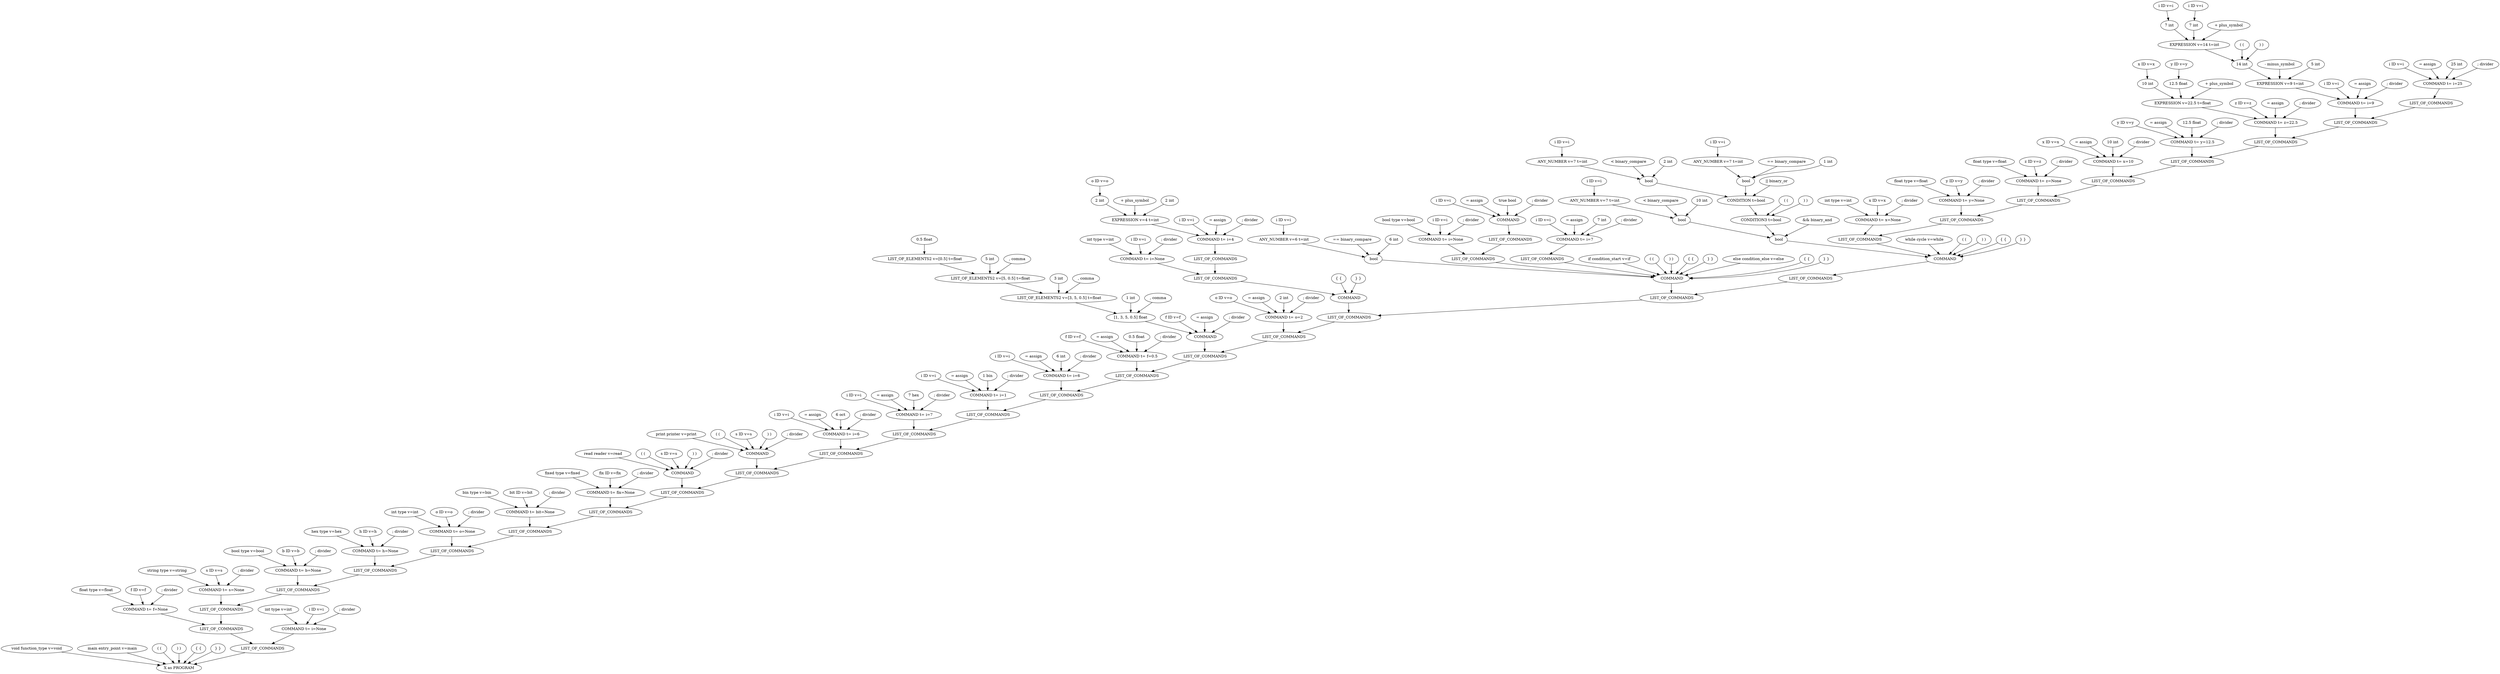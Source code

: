 // The Round Table
digraph {
	219 [label="X as COMMAND"]
	7 [label="int type v=int"]
	7 -> 219
	8 [label="i ID v=i"]
	8 -> 219
	9 [label="; divider"]
	9 -> 219
	220 [label="X as COMMAND"]
	12 [label="float type v=float"]
	12 -> 220
	13 [label="f ID v=f"]
	13 -> 220
	14 [label="; divider"]
	14 -> 220
	221 [label="X as COMMAND"]
	16 [label="string type v=string"]
	16 -> 221
	17 [label="s ID v=s"]
	17 -> 221
	18 [label="; divider"]
	18 -> 221
	222 [label="X as COMMAND"]
	20 [label="bool type v=bool"]
	20 -> 222
	21 [label="b ID v=b"]
	21 -> 222
	22 [label="; divider"]
	22 -> 222
	223 [label="X as COMMAND"]
	25 [label="hex type v=hex"]
	25 -> 223
	26 [label="h ID v=h"]
	26 -> 223
	27 [label="; divider"]
	27 -> 223
	224 [label="X as COMMAND"]
	29 [label="int type v=int"]
	29 -> 224
	30 [label="o ID v=o"]
	30 -> 224
	31 [label="; divider"]
	31 -> 224
	225 [label="X as COMMAND"]
	33 [label="bin type v=bin"]
	33 -> 225
	34 [label="bit ID v=bit"]
	34 -> 225
	35 [label="; divider"]
	35 -> 225
	226 [label="X as COMMAND"]
	37 [label="fixed type v=fixed"]
	37 -> 226
	38 [label="fix ID v=fix"]
	38 -> 226
	39 [label="; divider"]
	39 -> 226
	227 [label="X as COMMAND"]
	42 [label="read reader v=read"]
	42 -> 227
	43 [label="( ("]
	43 -> 227
	44 [label="s ID v=s"]
	44 -> 227
	45 [label=") )"]
	45 -> 227
	46 [label="; divider"]
	46 -> 227
	228 [label="X as COMMAND"]
	49 [label="print printer v=print"]
	49 -> 228
	50 [label="( ("]
	50 -> 228
	51 [label="s ID v=s"]
	51 -> 228
	52 [label=") )"]
	52 -> 228
	53 [label="; divider"]
	53 -> 228
	233 [label="X as COMMAND"]
	58 [label="i ID v=i"]
	58 -> 233
	59 [label="= assign"]
	59 -> 233
	60 [label="6 oct"]
	60 -> 233
	61 [label="; divider"]
	61 -> 233
	238 [label="X as COMMAND"]
	64 [label="i ID v=i"]
	64 -> 238
	65 [label="= assign"]
	65 -> 238
	66 [label="7 hex"]
	66 -> 238
	67 [label="; divider"]
	67 -> 238
	243 [label="X as COMMAND"]
	69 [label="i ID v=i"]
	69 -> 243
	70 [label="= assign"]
	70 -> 243
	71 [label="1 bin"]
	71 -> 243
	72 [label="; divider"]
	72 -> 243
	248 [label="X as COMMAND"]
	74 [label="i ID v=i"]
	74 -> 248
	75 [label="= assign"]
	75 -> 248
	76 [label="6 int"]
	76 -> 248
	77 [label="; divider"]
	77 -> 248
	253 [label="X as COMMAND"]
	79 [label="f ID v=f"]
	79 -> 253
	80 [label="= assign"]
	80 -> 253
	81 [label="0.5 float"]
	81 -> 253
	82 [label="; divider"]
	82 -> 253
	258 [label="X as LIST_OF_ELEMENTS2"]
	93 [label="0.5 float"]
	93 -> 258
	259 [label="X as LIST_OF_ELEMENTS2"]
	91 [label="5 int"]
	91 -> 259
	92 [label=", comma"]
	92 -> 259
	258 [label=" LIST_OF_ELEMENTS2 v=[0.5] t=float"]
	258 -> 259
	260 [label="X as LIST_OF_ELEMENTS2"]
	89 [label="3 int"]
	89 -> 260
	90 [label=", comma"]
	90 -> 260
	259 [label=" LIST_OF_ELEMENTS2 v=[5, 0.5] t=float"]
	259 -> 260
	261 [label="X as LIST_OF_ELEMENTS2"]
	87 [label="1 int"]
	87 -> 261
	88 [label=", comma"]
	88 -> 261
	260 [label=" LIST_OF_ELEMENTS2 v=[3, 5, 0.5] t=float"]
	260 -> 261
	263 [label="X as COMMAND"]
	84 [label="f ID v=f"]
	84 -> 263
	85 [label="= assign"]
	85 -> 263
	261 [label="[1, 3, 5, 0.5] float"]
	261 -> 263
	95 [label="; divider"]
	95 -> 263
	268 [label="X as COMMAND"]
	97 [label="o ID v=o"]
	97 -> 268
	98 [label="= assign"]
	98 -> 268
	99 [label="2 int"]
	99 -> 268
	100 [label="; divider"]
	100 -> 268
	269 [label="X as COMMAND"]
	105 [label="int type v=int"]
	105 -> 269
	106 [label="i ID v=i"]
	106 -> 269
	107 [label="; divider"]
	107 -> 269
	270 [label="X as ANY_NUMBER"]
	111 [label="o ID v=o"]
	111 -> 270
	277 [label="X as EXPRESSION"]
	270 [label="2 int"]
	270 -> 277
	112 [label="+ plus_symbol"]
	112 -> 277
	113 [label="2 int"]
	113 -> 277
	278 [label="X as COMMAND"]
	109 [label="i ID v=i"]
	109 -> 278
	110 [label="= assign"]
	110 -> 278
	277 [label=" EXPRESSION v=4 t=int"]
	277 -> 278
	114 [label="; divider"]
	114 -> 278
	279 [label="X as LIST_OF_COMMANDS"]
	278 [label=" COMMAND t= i=4"]
	278 -> 279
	280 [label="X as LIST_OF_COMMANDS"]
	269 [label=" COMMAND t= i=None"]
	269 -> 280
	279 [label=" LIST_OF_COMMANDS"]
	279 -> 280
	281 [label="X as COMMAND"]
	103 [label="{ {"]
	103 -> 281
	280 [label=" LIST_OF_COMMANDS"]
	280 -> 281
	116 [label="} }"]
	116 -> 281
	282 [label="X as ANY_NUMBER"]
	121 [label="i ID v=i"]
	121 -> 282
	284 [label="X as CONDITION3"]
	282 [label=" ANY_NUMBER v=6 t=int"]
	282 -> 284
	122 [label="== binary_compare"]
	122 -> 284
	123 [label="6 int"]
	123 -> 284
	287 [label="X as COMMAND"]
	128 [label="bool type v=bool"]
	128 -> 287
	129 [label="i ID v=i"]
	129 -> 287
	130 [label="; divider"]
	130 -> 287
	292 [label="X as COMMAND"]
	132 [label="i ID v=i"]
	132 -> 292
	133 [label="= assign"]
	133 -> 292
	134 [label="true bool"]
	134 -> 292
	135 [label="; divider"]
	135 -> 292
	293 [label="X as LIST_OF_COMMANDS"]
	292 [label=" COMMAND"]
	292 -> 293
	294 [label="X as LIST_OF_COMMANDS"]
	287 [label=" COMMAND t= i=None"]
	287 -> 294
	293 [label=" LIST_OF_COMMANDS"]
	293 -> 294
	299 [label="X as COMMAND"]
	142 [label="i ID v=i"]
	142 -> 299
	143 [label="= assign"]
	143 -> 299
	144 [label="7 int"]
	144 -> 299
	145 [label="; divider"]
	145 -> 299
	300 [label="X as LIST_OF_COMMANDS"]
	299 [label=" COMMAND t= i=7"]
	299 -> 300
	301 [label="X as COMMAND"]
	119 [label="if condition_start v=if"]
	119 -> 301
	120 [label="( ("]
	120 -> 301
	284 [label=" bool"]
	284 -> 301
	124 [label=") )"]
	124 -> 301
	125 [label="{ {"]
	125 -> 301
	294 [label=" LIST_OF_COMMANDS"]
	294 -> 301
	137 [label="} }"]
	137 -> 301
	139 [label="else condition_else v=else"]
	139 -> 301
	140 [label="{ {"]
	140 -> 301
	300 [label=" LIST_OF_COMMANDS"]
	300 -> 301
	147 [label="} }"]
	147 -> 301
	302 [label="X as ANY_NUMBER"]
	152 [label="i ID v=i"]
	152 -> 302
	304 [label="X as CONDITION3"]
	302 [label=" ANY_NUMBER v=7 t=int"]
	302 -> 304
	153 [label="< binary_compare"]
	153 -> 304
	154 [label="10 int"]
	154 -> 304
	306 [label="X as ANY_NUMBER"]
	157 [label="i ID v=i"]
	157 -> 306
	308 [label="X as CONDITION3"]
	306 [label=" ANY_NUMBER v=7 t=int"]
	306 -> 308
	158 [label="< binary_compare"]
	158 -> 308
	159 [label="2 int"]
	159 -> 308
	311 [label="X as ANY_NUMBER"]
	161 [label="i ID v=i"]
	161 -> 311
	313 [label="X as CONDITION3"]
	311 [label=" ANY_NUMBER v=7 t=int"]
	311 -> 313
	162 [label="== binary_compare"]
	162 -> 313
	163 [label="1 int"]
	163 -> 313
	315 [label="X as CONDITION"]
	308 [label=" bool"]
	308 -> 315
	160 [label="|| binary_or"]
	160 -> 315
	313 [label=" bool"]
	313 -> 315
	316 [label="X as CONDITION3"]
	156 [label="( ("]
	156 -> 316
	315 [label=" CONDITION t=bool"]
	315 -> 316
	164 [label=") )"]
	164 -> 316
	317 [label="X as CONDITION2"]
	304 [label=" bool"]
	304 -> 317
	155 [label="&& binary_and"]
	155 -> 317
	316 [label=" CONDITION3 t=bool"]
	316 -> 317
	319 [label="X as COMMAND"]
	169 [label="int type v=int"]
	169 -> 319
	170 [label="x ID v=x"]
	170 -> 319
	171 [label="; divider"]
	171 -> 319
	320 [label="X as COMMAND"]
	173 [label="float type v=float"]
	173 -> 320
	174 [label="y ID v=y"]
	174 -> 320
	175 [label="; divider"]
	175 -> 320
	321 [label="X as COMMAND"]
	177 [label="float type v=float"]
	177 -> 321
	178 [label="z ID v=z"]
	178 -> 321
	179 [label="; divider"]
	179 -> 321
	326 [label="X as COMMAND"]
	181 [label="x ID v=x"]
	181 -> 326
	182 [label="= assign"]
	182 -> 326
	183 [label="10 int"]
	183 -> 326
	184 [label="; divider"]
	184 -> 326
	331 [label="X as COMMAND"]
	186 [label="y ID v=y"]
	186 -> 331
	187 [label="= assign"]
	187 -> 331
	188 [label="12.5 float"]
	188 -> 331
	189 [label="; divider"]
	189 -> 331
	332 [label="X as ANY_NUMBER"]
	193 [label="x ID v=x"]
	193 -> 332
	336 [label="X as ANY_NUMBER"]
	195 [label="y ID v=y"]
	195 -> 336
	339 [label="X as EXPRESSION"]
	332 [label="10 int"]
	332 -> 339
	194 [label="+ plus_symbol"]
	194 -> 339
	336 [label="12.5 float"]
	336 -> 339
	340 [label="X as COMMAND"]
	191 [label="z ID v=z"]
	191 -> 340
	192 [label="= assign"]
	192 -> 340
	339 [label=" EXPRESSION v=22.5 t=float"]
	339 -> 340
	196 [label="; divider"]
	196 -> 340
	341 [label="X as ANY_NUMBER"]
	202 [label="i ID v=i"]
	202 -> 341
	345 [label="X as ANY_NUMBER"]
	204 [label="i ID v=i"]
	204 -> 345
	348 [label="X as EXPRESSION"]
	341 [label="7 int"]
	341 -> 348
	203 [label="+ plus_symbol"]
	203 -> 348
	345 [label="7 int"]
	345 -> 348
	349 [label="X as EXPRESSION3"]
	201 [label="( ("]
	201 -> 349
	348 [label=" EXPRESSION v=14 t=int"]
	348 -> 349
	205 [label=") )"]
	205 -> 349
	355 [label="X as EXPRESSION"]
	349 [label="14 int"]
	349 -> 355
	206 [label="- minus_symbol"]
	206 -> 355
	207 [label="5 int"]
	207 -> 355
	356 [label="X as COMMAND"]
	199 [label="i ID v=i"]
	199 -> 356
	200 [label="= assign"]
	200 -> 356
	355 [label=" EXPRESSION v=9 t=int"]
	355 -> 356
	208 [label="; divider"]
	208 -> 356
	361 [label="X as COMMAND"]
	210 [label="i ID v=i"]
	210 -> 361
	211 [label="= assign"]
	211 -> 361
	212 [label="25 int"]
	212 -> 361
	213 [label="; divider"]
	213 -> 361
	362 [label="X as LIST_OF_COMMANDS"]
	361 [label=" COMMAND t= i=25"]
	361 -> 362
	363 [label="X as LIST_OF_COMMANDS"]
	356 [label=" COMMAND t= i=9"]
	356 -> 363
	362 [label=" LIST_OF_COMMANDS"]
	362 -> 363
	364 [label="X as LIST_OF_COMMANDS"]
	340 [label=" COMMAND t= z=22.5"]
	340 -> 364
	363 [label=" LIST_OF_COMMANDS"]
	363 -> 364
	365 [label="X as LIST_OF_COMMANDS"]
	331 [label=" COMMAND t= y=12.5"]
	331 -> 365
	364 [label=" LIST_OF_COMMANDS"]
	364 -> 365
	366 [label="X as LIST_OF_COMMANDS"]
	326 [label=" COMMAND t= x=10"]
	326 -> 366
	365 [label=" LIST_OF_COMMANDS"]
	365 -> 366
	367 [label="X as LIST_OF_COMMANDS"]
	321 [label=" COMMAND t= z=None"]
	321 -> 367
	366 [label=" LIST_OF_COMMANDS"]
	366 -> 367
	368 [label="X as LIST_OF_COMMANDS"]
	320 [label=" COMMAND t= y=None"]
	320 -> 368
	367 [label=" LIST_OF_COMMANDS"]
	367 -> 368
	369 [label="X as LIST_OF_COMMANDS"]
	319 [label=" COMMAND t= x=None"]
	319 -> 369
	368 [label=" LIST_OF_COMMANDS"]
	368 -> 369
	370 [label="X as COMMAND"]
	150 [label="while cycle v=while"]
	150 -> 370
	151 [label="( ("]
	151 -> 370
	317 [label=" bool"]
	317 -> 370
	165 [label=") )"]
	165 -> 370
	166 [label="{ {"]
	166 -> 370
	369 [label=" LIST_OF_COMMANDS"]
	369 -> 370
	215 [label="} }"]
	215 -> 370
	371 [label="X as LIST_OF_COMMANDS"]
	370 [label=" COMMAND"]
	370 -> 371
	372 [label="X as LIST_OF_COMMANDS"]
	301 [label=" COMMAND"]
	301 -> 372
	371 [label=" LIST_OF_COMMANDS"]
	371 -> 372
	373 [label="X as LIST_OF_COMMANDS"]
	281 [label=" COMMAND"]
	281 -> 373
	372 [label=" LIST_OF_COMMANDS"]
	372 -> 373
	374 [label="X as LIST_OF_COMMANDS"]
	268 [label=" COMMAND t= o=2"]
	268 -> 374
	373 [label=" LIST_OF_COMMANDS"]
	373 -> 374
	375 [label="X as LIST_OF_COMMANDS"]
	263 [label=" COMMAND"]
	263 -> 375
	374 [label=" LIST_OF_COMMANDS"]
	374 -> 375
	376 [label="X as LIST_OF_COMMANDS"]
	253 [label=" COMMAND t= f=0.5"]
	253 -> 376
	375 [label=" LIST_OF_COMMANDS"]
	375 -> 376
	377 [label="X as LIST_OF_COMMANDS"]
	248 [label=" COMMAND t= i=6"]
	248 -> 377
	376 [label=" LIST_OF_COMMANDS"]
	376 -> 377
	378 [label="X as LIST_OF_COMMANDS"]
	243 [label=" COMMAND t= i=1"]
	243 -> 378
	377 [label=" LIST_OF_COMMANDS"]
	377 -> 378
	379 [label="X as LIST_OF_COMMANDS"]
	238 [label=" COMMAND t= i=7"]
	238 -> 379
	378 [label=" LIST_OF_COMMANDS"]
	378 -> 379
	380 [label="X as LIST_OF_COMMANDS"]
	233 [label=" COMMAND t= i=6"]
	233 -> 380
	379 [label=" LIST_OF_COMMANDS"]
	379 -> 380
	381 [label="X as LIST_OF_COMMANDS"]
	228 [label=" COMMAND"]
	228 -> 381
	380 [label=" LIST_OF_COMMANDS"]
	380 -> 381
	382 [label="X as LIST_OF_COMMANDS"]
	227 [label=" COMMAND"]
	227 -> 382
	381 [label=" LIST_OF_COMMANDS"]
	381 -> 382
	383 [label="X as LIST_OF_COMMANDS"]
	226 [label=" COMMAND t= fix=None"]
	226 -> 383
	382 [label=" LIST_OF_COMMANDS"]
	382 -> 383
	384 [label="X as LIST_OF_COMMANDS"]
	225 [label=" COMMAND t= bit=None"]
	225 -> 384
	383 [label=" LIST_OF_COMMANDS"]
	383 -> 384
	385 [label="X as LIST_OF_COMMANDS"]
	224 [label=" COMMAND t= o=None"]
	224 -> 385
	384 [label=" LIST_OF_COMMANDS"]
	384 -> 385
	386 [label="X as LIST_OF_COMMANDS"]
	223 [label=" COMMAND t= h=None"]
	223 -> 386
	385 [label=" LIST_OF_COMMANDS"]
	385 -> 386
	387 [label="X as LIST_OF_COMMANDS"]
	222 [label=" COMMAND t= b=None"]
	222 -> 387
	386 [label=" LIST_OF_COMMANDS"]
	386 -> 387
	388 [label="X as LIST_OF_COMMANDS"]
	221 [label=" COMMAND t= s=None"]
	221 -> 388
	387 [label=" LIST_OF_COMMANDS"]
	387 -> 388
	389 [label="X as LIST_OF_COMMANDS"]
	220 [label=" COMMAND t= f=None"]
	220 -> 389
	388 [label=" LIST_OF_COMMANDS"]
	388 -> 389
	390 [label="X as LIST_OF_COMMANDS"]
	219 [label=" COMMAND t= i=None"]
	219 -> 390
	389 [label=" LIST_OF_COMMANDS"]
	389 -> 390
	391 [label="X as PROGRAM"]
	1 [label="void function_type v=void"]
	1 -> 391
	2 [label="main entry_point v=main"]
	2 -> 391
	3 [label="( ("]
	3 -> 391
	4 [label=") )"]
	4 -> 391
	5 [label="{ {"]
	5 -> 391
	390 [label=" LIST_OF_COMMANDS"]
	390 -> 391
	217 [label="} }"]
	217 -> 391
}

